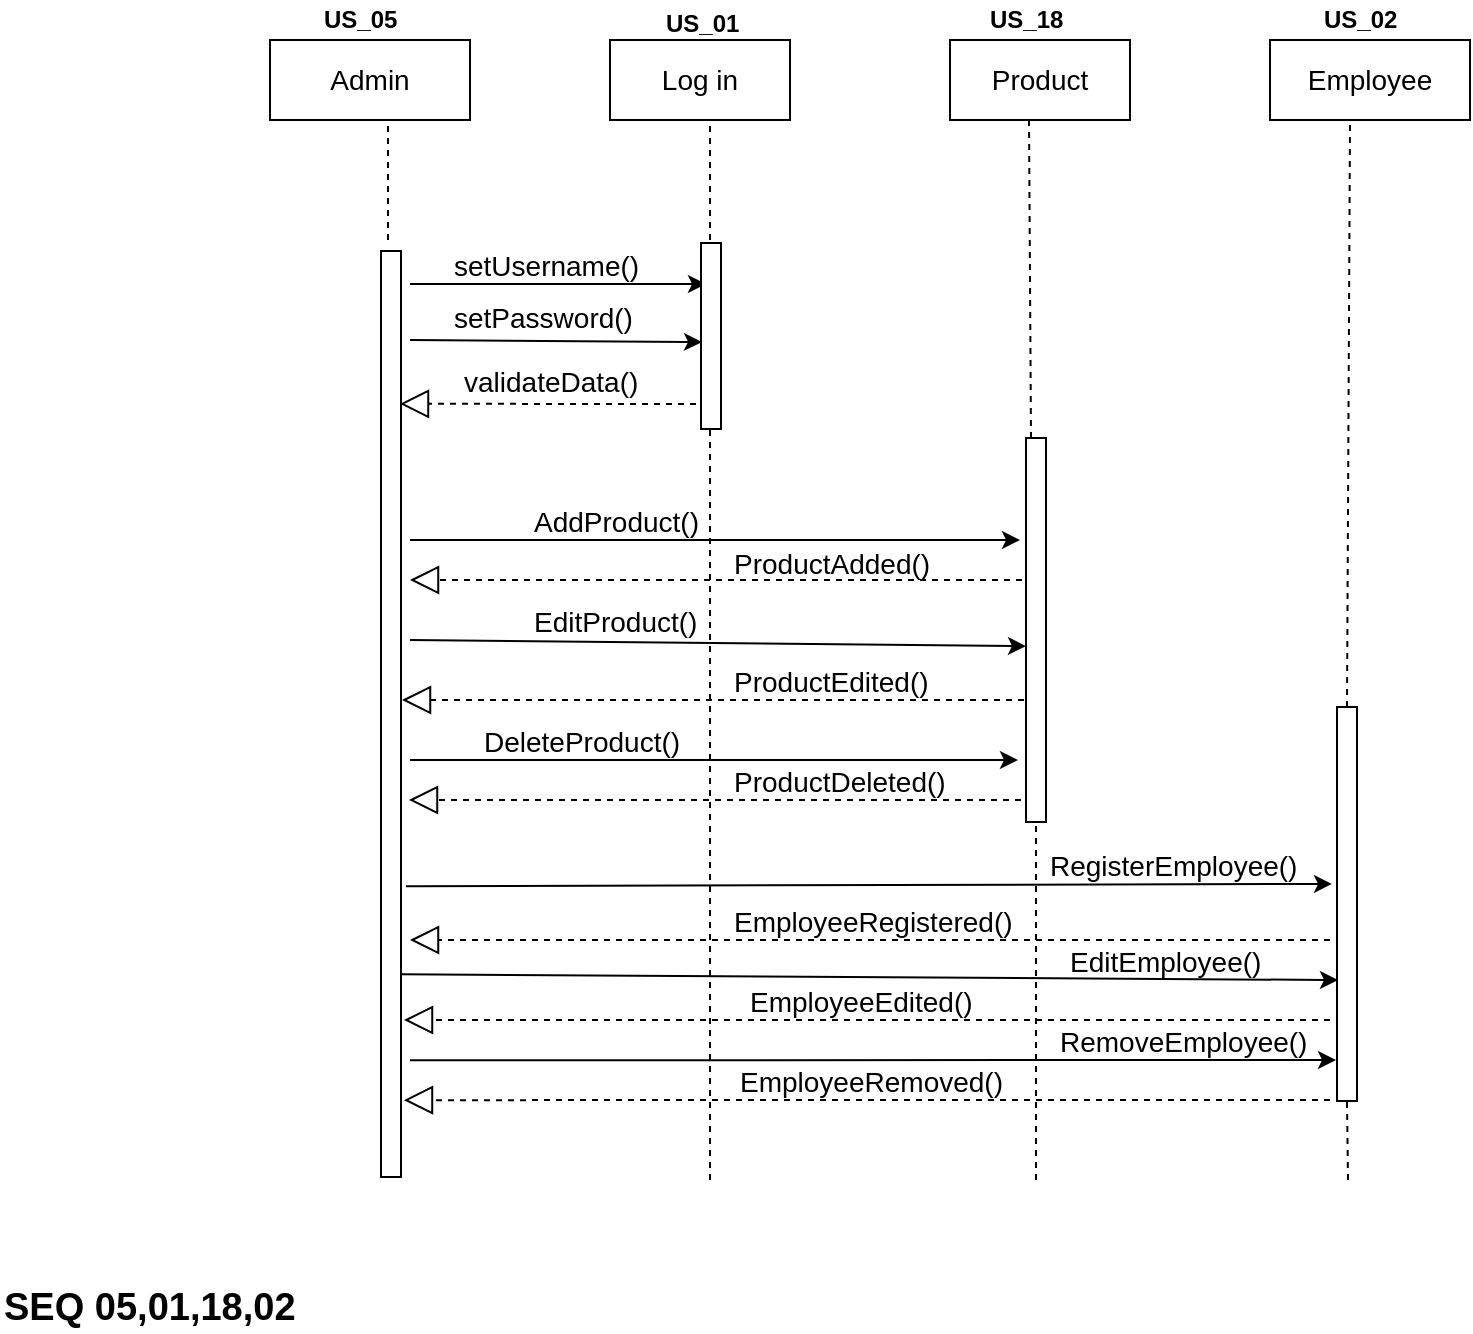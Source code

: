 <mxfile version="10.7.5" type="github"><diagram id="Xz38WuZu_qHwrO3MGO5W" name="Page-1"><mxGraphModel dx="1074" dy="616" grid="1" gridSize="10" guides="1" tooltips="1" connect="1" arrows="1" fold="1" page="1" pageScale="1" pageWidth="850" pageHeight="1100" math="0" shadow="0"><root><mxCell id="0"/><mxCell id="1" parent="0"/><mxCell id="ZL23CGcEB1fRWCAbzuEE-1" value="Admin" style="rounded=0;whiteSpace=wrap;html=1;fontSize=14;" parent="1" vertex="1"><mxGeometry x="211" y="40" width="100" height="40" as="geometry"/></mxCell><mxCell id="ZL23CGcEB1fRWCAbzuEE-2" value="Log in" style="rounded=0;whiteSpace=wrap;html=1;fontSize=14;" parent="1" vertex="1"><mxGeometry x="381" y="40" width="90" height="40" as="geometry"/></mxCell><mxCell id="ZL23CGcEB1fRWCAbzuEE-3" value="Product" style="rounded=0;whiteSpace=wrap;html=1;fontSize=14;" parent="1" vertex="1"><mxGeometry x="551" y="40" width="90" height="40" as="geometry"/></mxCell><mxCell id="ZL23CGcEB1fRWCAbzuEE-4" value="Employee" style="rounded=0;whiteSpace=wrap;html=1;fontSize=14;" parent="1" vertex="1"><mxGeometry x="711" y="40" width="100" height="40" as="geometry"/></mxCell><mxCell id="ZL23CGcEB1fRWCAbzuEE-5" value="" style="endArrow=none;dashed=1;html=1;fontSize=14;entryX=0.59;entryY=1;entryDx=0;entryDy=0;entryPerimeter=0;" parent="1" target="ZL23CGcEB1fRWCAbzuEE-1" edge="1"><mxGeometry width="50" height="50" relative="1" as="geometry"><mxPoint x="270" y="140" as="sourcePoint"/><mxPoint x="261" y="100" as="targetPoint"/></mxGeometry></mxCell><mxCell id="ZL23CGcEB1fRWCAbzuEE-6" value="" style="rounded=0;whiteSpace=wrap;html=1;fontSize=14;rotation=-90;" parent="1" vertex="1"><mxGeometry x="40" y="372" width="463" height="10" as="geometry"/></mxCell><mxCell id="ZL23CGcEB1fRWCAbzuEE-7" value="" style="endArrow=none;dashed=1;html=1;fontSize=14;entryX=0.59;entryY=1;entryDx=0;entryDy=0;entryPerimeter=0;exitX=1;exitY=0.5;exitDx=0;exitDy=0;" parent="1" source="ZL23CGcEB1fRWCAbzuEE-31" edge="1"><mxGeometry width="50" height="50" relative="1" as="geometry"><mxPoint x="751" y="250" as="sourcePoint"/><mxPoint x="751" y="80" as="targetPoint"/></mxGeometry></mxCell><mxCell id="ZL23CGcEB1fRWCAbzuEE-8" value="" style="endArrow=none;dashed=1;html=1;fontSize=14;entryX=0.59;entryY=1;entryDx=0;entryDy=0;entryPerimeter=0;exitX=1;exitY=0.25;exitDx=0;exitDy=0;" parent="1" source="ZL23CGcEB1fRWCAbzuEE-16" edge="1"><mxGeometry width="50" height="50" relative="1" as="geometry"><mxPoint x="590.5" y="140" as="sourcePoint"/><mxPoint x="590.5" y="80" as="targetPoint"/></mxGeometry></mxCell><mxCell id="ZL23CGcEB1fRWCAbzuEE-9" value="" style="endArrow=none;dashed=1;html=1;fontSize=14;entryX=0.59;entryY=1;entryDx=0;entryDy=0;entryPerimeter=0;" parent="1" edge="1"><mxGeometry width="50" height="50" relative="1" as="geometry"><mxPoint x="431" y="140" as="sourcePoint"/><mxPoint x="431" y="80" as="targetPoint"/></mxGeometry></mxCell><mxCell id="ZL23CGcEB1fRWCAbzuEE-10" value="" style="endArrow=classic;html=1;fontSize=14;entryX=0.75;entryY=0;entryDx=0;entryDy=0;" parent="1" edge="1"><mxGeometry width="50" height="50" relative="1" as="geometry"><mxPoint x="281" y="162" as="sourcePoint"/><mxPoint x="429" y="162" as="targetPoint"/></mxGeometry></mxCell><mxCell id="ZL23CGcEB1fRWCAbzuEE-11" value="setUsername()" style="text;html=1;resizable=0;points=[];autosize=1;align=left;verticalAlign=top;spacingTop=-4;fontSize=14;" parent="1" vertex="1"><mxGeometry x="301" y="142" width="110" height="20" as="geometry"/></mxCell><mxCell id="ZL23CGcEB1fRWCAbzuEE-12" value="" style="endArrow=classic;html=1;fontSize=14;entryX=0.406;entryY=-0.15;entryDx=0;entryDy=0;entryPerimeter=0;" parent="1" edge="1"><mxGeometry width="50" height="50" relative="1" as="geometry"><mxPoint x="281" y="190" as="sourcePoint"/><mxPoint x="427" y="191" as="targetPoint"/></mxGeometry></mxCell><mxCell id="ZL23CGcEB1fRWCAbzuEE-13" value="setPassword()" style="text;html=1;resizable=0;points=[];autosize=1;align=left;verticalAlign=top;spacingTop=-4;fontSize=14;" parent="1" vertex="1"><mxGeometry x="301" y="168" width="100" height="20" as="geometry"/></mxCell><mxCell id="ZL23CGcEB1fRWCAbzuEE-14" value="" style="endArrow=block;dashed=1;endFill=0;endSize=12;html=1;fontSize=14;entryX=0.835;entryY=0.95;entryDx=0;entryDy=0;entryPerimeter=0;" parent="1" target="ZL23CGcEB1fRWCAbzuEE-6" edge="1"><mxGeometry width="160" relative="1" as="geometry"><mxPoint x="424" y="222" as="sourcePoint"/><mxPoint x="371" y="590" as="targetPoint"/></mxGeometry></mxCell><mxCell id="ZL23CGcEB1fRWCAbzuEE-15" value="validateData()" style="text;html=1;resizable=0;points=[];autosize=1;align=left;verticalAlign=top;spacingTop=-4;fontSize=14;" parent="1" vertex="1"><mxGeometry x="306" y="200" width="100" height="20" as="geometry"/></mxCell><mxCell id="ZL23CGcEB1fRWCAbzuEE-16" value="" style="rounded=0;whiteSpace=wrap;html=1;fontSize=14;rotation=-90;" parent="1" vertex="1"><mxGeometry x="498" y="330" width="192" height="10" as="geometry"/></mxCell><mxCell id="ZL23CGcEB1fRWCAbzuEE-17" value="" style="endArrow=classic;html=1;fontSize=14;" parent="1" edge="1"><mxGeometry width="50" height="50" relative="1" as="geometry"><mxPoint x="281" y="290" as="sourcePoint"/><mxPoint x="586" y="290" as="targetPoint"/></mxGeometry></mxCell><mxCell id="ZL23CGcEB1fRWCAbzuEE-18" value="" style="endArrow=classic;html=1;fontSize=14;entryX=0.458;entryY=0;entryDx=0;entryDy=0;entryPerimeter=0;" parent="1" target="ZL23CGcEB1fRWCAbzuEE-16" edge="1"><mxGeometry width="50" height="50" relative="1" as="geometry"><mxPoint x="281" y="340" as="sourcePoint"/><mxPoint x="595" y="298" as="targetPoint"/></mxGeometry></mxCell><mxCell id="ZL23CGcEB1fRWCAbzuEE-19" value="AddProduct()" style="text;html=1;resizable=0;points=[];autosize=1;align=left;verticalAlign=top;spacingTop=-4;fontSize=14;" parent="1" vertex="1"><mxGeometry x="341" y="270" width="100" height="20" as="geometry"/></mxCell><mxCell id="ZL23CGcEB1fRWCAbzuEE-20" value="" style="endArrow=block;dashed=1;endFill=0;endSize=12;html=1;fontSize=14;" parent="1" edge="1"><mxGeometry width="160" relative="1" as="geometry"><mxPoint x="587" y="310" as="sourcePoint"/><mxPoint x="281" y="310" as="targetPoint"/></mxGeometry></mxCell><mxCell id="ZL23CGcEB1fRWCAbzuEE-21" value="ProductAdded()" style="text;html=1;resizable=0;points=[];autosize=1;align=left;verticalAlign=top;spacingTop=-4;fontSize=14;" parent="1" vertex="1"><mxGeometry x="441" y="291" width="110" height="20" as="geometry"/></mxCell><mxCell id="ZL23CGcEB1fRWCAbzuEE-22" value="EditProduct()" style="text;html=1;resizable=0;points=[];autosize=1;align=left;verticalAlign=top;spacingTop=-4;fontSize=14;" parent="1" vertex="1"><mxGeometry x="341" y="320" width="100" height="20" as="geometry"/></mxCell><mxCell id="ZL23CGcEB1fRWCAbzuEE-23" value="" style="endArrow=block;dashed=1;endFill=0;endSize=12;html=1;fontSize=14;" parent="1" edge="1"><mxGeometry width="160" relative="1" as="geometry"><mxPoint x="588" y="370" as="sourcePoint"/><mxPoint x="277" y="370" as="targetPoint"/></mxGeometry></mxCell><mxCell id="ZL23CGcEB1fRWCAbzuEE-24" value="ProductEdited()" style="text;html=1;resizable=0;points=[];autosize=1;align=left;verticalAlign=top;spacingTop=-4;fontSize=14;" parent="1" vertex="1"><mxGeometry x="441" y="350" width="110" height="20" as="geometry"/></mxCell><mxCell id="ZL23CGcEB1fRWCAbzuEE-25" value="" style="endArrow=classic;html=1;fontSize=14;" parent="1" edge="1"><mxGeometry width="50" height="50" relative="1" as="geometry"><mxPoint x="281" y="400" as="sourcePoint"/><mxPoint x="585" y="400" as="targetPoint"/></mxGeometry></mxCell><mxCell id="ZL23CGcEB1fRWCAbzuEE-26" value="DeleteProduct()" style="text;html=1;resizable=0;points=[];autosize=1;align=left;verticalAlign=top;spacingTop=-4;fontSize=14;" parent="1" vertex="1"><mxGeometry x="316" y="380" width="110" height="20" as="geometry"/></mxCell><mxCell id="ZL23CGcEB1fRWCAbzuEE-27" value="" style="endArrow=block;dashed=1;endFill=0;endSize=12;html=1;fontSize=14;" parent="1" edge="1"><mxGeometry width="160" relative="1" as="geometry"><mxPoint x="586.5" y="420" as="sourcePoint"/><mxPoint x="280.5" y="420" as="targetPoint"/></mxGeometry></mxCell><mxCell id="ZL23CGcEB1fRWCAbzuEE-28" value="ProductDeleted()" style="text;html=1;resizable=0;points=[];autosize=1;align=left;verticalAlign=top;spacingTop=-4;fontSize=14;" parent="1" vertex="1"><mxGeometry x="441" y="400" width="120" height="20" as="geometry"/></mxCell><mxCell id="ZL23CGcEB1fRWCAbzuEE-29" value="" style="endArrow=none;dashed=1;html=1;fontSize=14;entryX=0;entryY=0.25;entryDx=0;entryDy=0;" parent="1" edge="1"><mxGeometry width="50" height="50" relative="1" as="geometry"><mxPoint x="431" y="610" as="sourcePoint"/><mxPoint x="431" y="226" as="targetPoint"/></mxGeometry></mxCell><mxCell id="ZL23CGcEB1fRWCAbzuEE-30" value="" style="endArrow=none;dashed=1;html=1;fontSize=14;entryX=0;entryY=0.5;entryDx=0;entryDy=0;" parent="1" target="ZL23CGcEB1fRWCAbzuEE-16" edge="1"><mxGeometry width="50" height="50" relative="1" as="geometry"><mxPoint x="594" y="610" as="sourcePoint"/><mxPoint x="441" y="236" as="targetPoint"/></mxGeometry></mxCell><mxCell id="ZL23CGcEB1fRWCAbzuEE-31" value="" style="rounded=0;whiteSpace=wrap;html=1;fontSize=14;rotation=-90;" parent="1" vertex="1"><mxGeometry x="651" y="467" width="197" height="10" as="geometry"/></mxCell><mxCell id="ZL23CGcEB1fRWCAbzuEE-32" value="" style="endArrow=none;dashed=1;html=1;fontSize=14;entryX=0;entryY=0.5;entryDx=0;entryDy=0;" parent="1" target="ZL23CGcEB1fRWCAbzuEE-31" edge="1"><mxGeometry width="50" height="50" relative="1" as="geometry"><mxPoint x="750" y="610" as="sourcePoint"/><mxPoint x="604" y="441" as="targetPoint"/></mxGeometry></mxCell><mxCell id="ZL23CGcEB1fRWCAbzuEE-33" value="" style="rounded=0;whiteSpace=wrap;html=1;fontSize=14;rotation=-90;" parent="1" vertex="1"><mxGeometry x="385" y="183" width="93" height="10" as="geometry"/></mxCell><mxCell id="ZL23CGcEB1fRWCAbzuEE-34" value="" style="endArrow=classic;html=1;fontSize=14;exitX=0.314;exitY=1.25;exitDx=0;exitDy=0;exitPerimeter=0;entryX=0.551;entryY=-0.25;entryDx=0;entryDy=0;entryPerimeter=0;" parent="1" source="ZL23CGcEB1fRWCAbzuEE-6" target="ZL23CGcEB1fRWCAbzuEE-31" edge="1"><mxGeometry width="50" height="50" relative="1" as="geometry"><mxPoint x="281" y="480" as="sourcePoint"/><mxPoint x="741" y="480" as="targetPoint"/></mxGeometry></mxCell><mxCell id="ZL23CGcEB1fRWCAbzuEE-35" value="" style="endArrow=classic;html=1;fontSize=14;entryX=0.307;entryY=0.05;entryDx=0;entryDy=0;entryPerimeter=0;exitX=0.219;exitY=0.95;exitDx=0;exitDy=0;exitPerimeter=0;" parent="1" source="ZL23CGcEB1fRWCAbzuEE-6" target="ZL23CGcEB1fRWCAbzuEE-31" edge="1"><mxGeometry width="50" height="50" relative="1" as="geometry"><mxPoint x="281" y="533" as="sourcePoint"/><mxPoint x="751" y="490" as="targetPoint"/></mxGeometry></mxCell><mxCell id="ZL23CGcEB1fRWCAbzuEE-36" value="RegisterEmployee()" style="text;html=1;resizable=0;points=[];autosize=1;align=left;verticalAlign=top;spacingTop=-4;fontSize=14;" parent="1" vertex="1"><mxGeometry x="599" y="442" width="140" height="20" as="geometry"/></mxCell><mxCell id="ZL23CGcEB1fRWCAbzuEE-37" value="EmployeeRegistered()" style="text;html=1;resizable=0;points=[];autosize=1;align=left;verticalAlign=top;spacingTop=-4;fontSize=14;" parent="1" vertex="1"><mxGeometry x="441" y="470" width="150" height="20" as="geometry"/></mxCell><mxCell id="ZL23CGcEB1fRWCAbzuEE-38" value="EditEmployee()" style="text;html=1;resizable=0;points=[];autosize=1;align=left;verticalAlign=top;spacingTop=-4;fontSize=14;" parent="1" vertex="1"><mxGeometry x="609" y="490" width="110" height="20" as="geometry"/></mxCell><mxCell id="ZL23CGcEB1fRWCAbzuEE-39" value="EmployeeEdited()" style="text;html=1;resizable=0;points=[];autosize=1;align=left;verticalAlign=top;spacingTop=-4;fontSize=14;" parent="1" vertex="1"><mxGeometry x="449" y="510" width="130" height="20" as="geometry"/></mxCell><mxCell id="ZL23CGcEB1fRWCAbzuEE-40" value="" style="endArrow=block;dashed=1;endFill=0;endSize=12;html=1;fontSize=14;" parent="1" edge="1"><mxGeometry width="160" relative="1" as="geometry"><mxPoint x="741" y="490" as="sourcePoint"/><mxPoint x="281" y="490" as="targetPoint"/></mxGeometry></mxCell><mxCell id="ZL23CGcEB1fRWCAbzuEE-41" value="" style="endArrow=block;dashed=1;endFill=0;endSize=12;html=1;fontSize=14;" parent="1" edge="1"><mxGeometry width="160" relative="1" as="geometry"><mxPoint x="741" y="530" as="sourcePoint"/><mxPoint x="278" y="530" as="targetPoint"/></mxGeometry></mxCell><mxCell id="ZL23CGcEB1fRWCAbzuEE-42" value="" style="endArrow=classic;html=1;fontSize=14;exitX=0.126;exitY=1.45;exitDx=0;exitDy=0;exitPerimeter=0;" parent="1" source="ZL23CGcEB1fRWCAbzuEE-6" edge="1"><mxGeometry width="50" height="50" relative="1" as="geometry"><mxPoint x="281" y="556" as="sourcePoint"/><mxPoint x="744" y="550" as="targetPoint"/></mxGeometry></mxCell><mxCell id="ZL23CGcEB1fRWCAbzuEE-43" value="RemoveEmployee()" style="text;html=1;resizable=0;points=[];autosize=1;align=left;verticalAlign=top;spacingTop=-4;fontSize=14;" parent="1" vertex="1"><mxGeometry x="604" y="530" width="140" height="20" as="geometry"/></mxCell><mxCell id="ZL23CGcEB1fRWCAbzuEE-44" value="" style="endArrow=block;dashed=1;endFill=0;endSize=12;html=1;fontSize=14;entryX=0.083;entryY=1.15;entryDx=0;entryDy=0;entryPerimeter=0;" parent="1" target="ZL23CGcEB1fRWCAbzuEE-6" edge="1"><mxGeometry width="160" relative="1" as="geometry"><mxPoint x="741" y="570" as="sourcePoint"/><mxPoint x="276" y="580" as="targetPoint"/></mxGeometry></mxCell><mxCell id="ZL23CGcEB1fRWCAbzuEE-45" value="EmployeeRemoved()" style="text;html=1;resizable=0;points=[];autosize=1;align=left;verticalAlign=top;spacingTop=-4;fontSize=14;" parent="1" vertex="1"><mxGeometry x="444" y="550" width="150" height="20" as="geometry"/></mxCell><mxCell id="ZL23CGcEB1fRWCAbzuEE-46" value="&lt;b&gt;US_05&lt;/b&gt;" style="text;html=1;resizable=0;points=[];autosize=1;align=left;verticalAlign=top;spacingTop=-4;" parent="1" vertex="1"><mxGeometry x="236" y="20" width="50" height="20" as="geometry"/></mxCell><mxCell id="ZL23CGcEB1fRWCAbzuEE-47" value="&lt;b&gt;US_01&lt;/b&gt;" style="text;html=1;resizable=0;points=[];autosize=1;align=left;verticalAlign=top;spacingTop=-4;" parent="1" vertex="1"><mxGeometry x="406.5" y="22" width="50" height="20" as="geometry"/></mxCell><mxCell id="ZL23CGcEB1fRWCAbzuEE-48" value="&lt;b&gt;US_18&lt;/b&gt;" style="text;html=1;resizable=0;points=[];autosize=1;align=left;verticalAlign=top;spacingTop=-4;" parent="1" vertex="1"><mxGeometry x="569" y="20" width="50" height="20" as="geometry"/></mxCell><mxCell id="ZL23CGcEB1fRWCAbzuEE-49" value="&lt;b&gt;US_02&lt;/b&gt;" style="text;html=1;resizable=0;points=[];autosize=1;align=left;verticalAlign=top;spacingTop=-4;" parent="1" vertex="1"><mxGeometry x="736" y="20" width="50" height="20" as="geometry"/></mxCell><mxCell id="ZL23CGcEB1fRWCAbzuEE-50" value="&lt;b&gt;&lt;font style=&quot;font-size: 19px&quot;&gt;SEQ 05,01,18,02&lt;/font&gt;&lt;/b&gt;" style="text;html=1;resizable=0;points=[];autosize=1;align=left;verticalAlign=top;spacingTop=-4;" parent="1" vertex="1"><mxGeometry x="76" y="660" width="160" height="20" as="geometry"/></mxCell></root></mxGraphModel></diagram></mxfile>